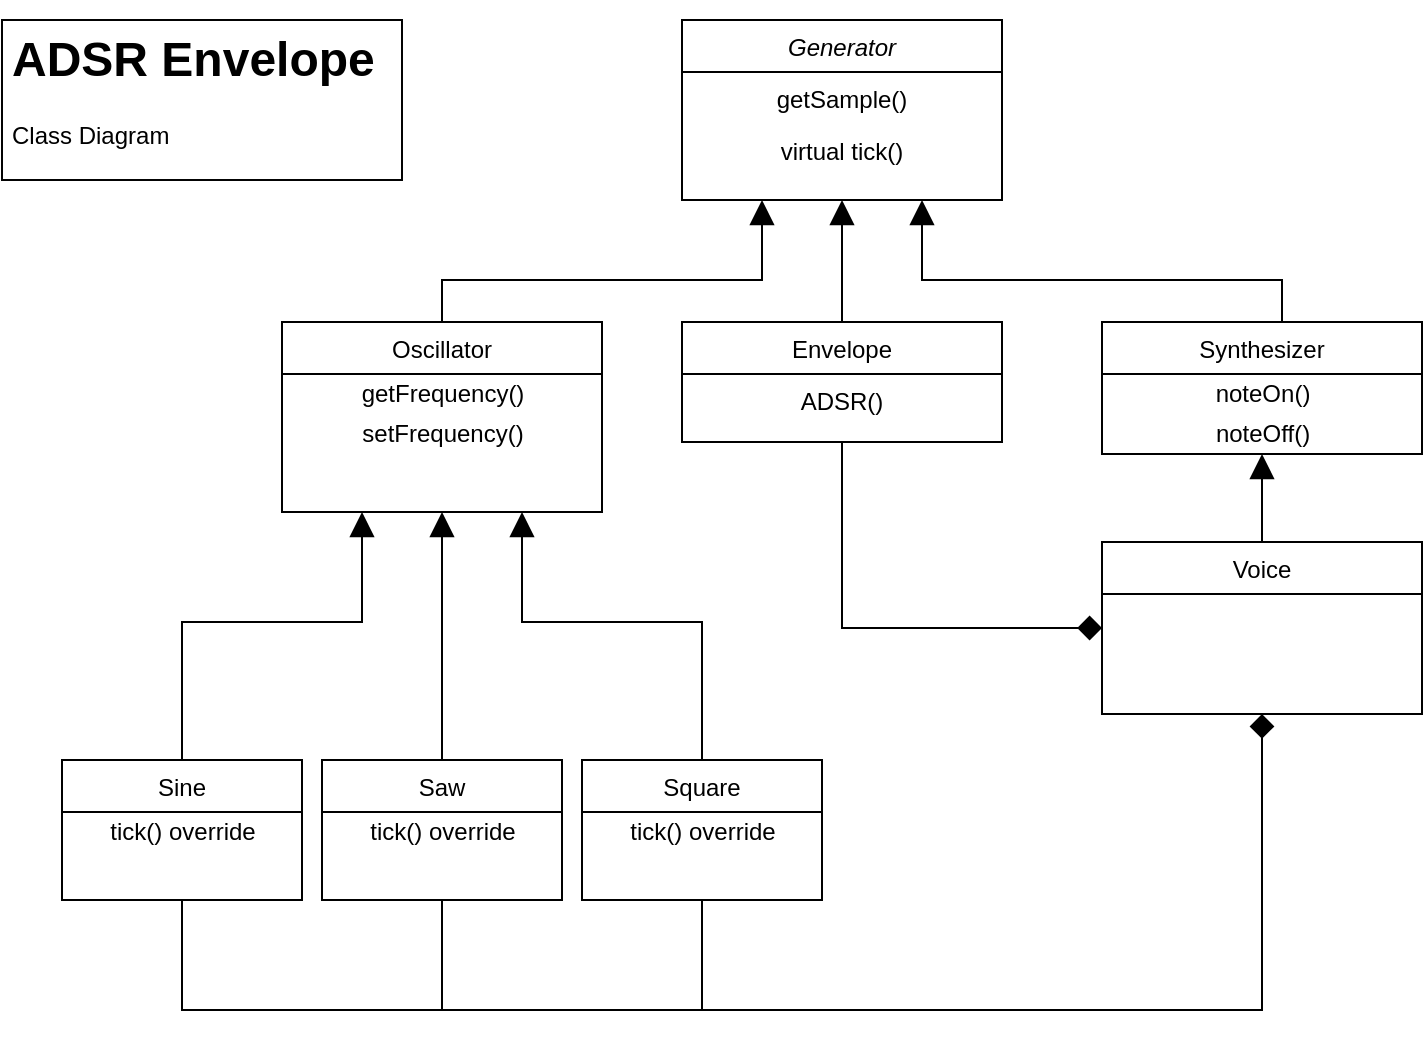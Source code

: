 <mxfile version="14.6.11" type="device"><diagram id="C5RBs43oDa-KdzZeNtuy" name="Class Diagram"><mxGraphModel dx="2249" dy="762" grid="1" gridSize="10" guides="1" tooltips="1" connect="1" arrows="1" fold="1" page="1" pageScale="1" pageWidth="827" pageHeight="1169" math="0" shadow="0"><root><mxCell id="WIyWlLk6GJQsqaUBKTNV-0"/><mxCell id="WIyWlLk6GJQsqaUBKTNV-1" parent="WIyWlLk6GJQsqaUBKTNV-0"/><mxCell id="zkfFHV4jXpPFQw0GAbJ--0" value="Generator" style="swimlane;fontStyle=2;align=center;verticalAlign=top;childLayout=stackLayout;horizontal=1;startSize=26;horizontalStack=0;resizeParent=1;resizeLast=0;collapsible=1;marginBottom=0;rounded=0;shadow=0;strokeWidth=1;" parent="WIyWlLk6GJQsqaUBKTNV-1" vertex="1"><mxGeometry x="-460" y="40" width="160" height="90" as="geometry"><mxRectangle x="230" y="140" width="160" height="26" as="alternateBounds"/></mxGeometry></mxCell><mxCell id="zkfFHV4jXpPFQw0GAbJ--1" value="getSample()" style="text;align=center;verticalAlign=top;spacingLeft=4;spacingRight=4;overflow=hidden;rotatable=0;points=[[0,0.5],[1,0.5]];portConstraint=eastwest;" parent="zkfFHV4jXpPFQw0GAbJ--0" vertex="1"><mxGeometry y="26" width="160" height="26" as="geometry"/></mxCell><mxCell id="zkfFHV4jXpPFQw0GAbJ--2" value="virtual tick()" style="text;align=center;verticalAlign=top;spacingLeft=4;spacingRight=4;overflow=hidden;rotatable=0;points=[[0,0.5],[1,0.5]];portConstraint=eastwest;rounded=0;shadow=0;html=0;" parent="zkfFHV4jXpPFQw0GAbJ--0" vertex="1"><mxGeometry y="52" width="160" height="26" as="geometry"/></mxCell><mxCell id="zkfFHV4jXpPFQw0GAbJ--6" value="Oscillator" style="swimlane;fontStyle=0;align=center;verticalAlign=top;childLayout=stackLayout;horizontal=1;startSize=26;horizontalStack=0;resizeParent=1;resizeLast=0;collapsible=1;marginBottom=0;rounded=0;shadow=0;strokeWidth=1;" parent="WIyWlLk6GJQsqaUBKTNV-1" vertex="1"><mxGeometry x="-660" y="191" width="160" height="95" as="geometry"><mxRectangle x="130" y="380" width="160" height="26" as="alternateBounds"/></mxGeometry></mxCell><mxCell id="vnhyQKtgKXLsI2Ojwnc1-0" value="getFrequency()" style="text;html=1;align=center;verticalAlign=middle;resizable=0;points=[];autosize=1;strokeColor=none;" parent="zkfFHV4jXpPFQw0GAbJ--6" vertex="1"><mxGeometry y="26" width="160" height="20" as="geometry"/></mxCell><mxCell id="vnhyQKtgKXLsI2Ojwnc1-2" value="setFrequency()" style="text;html=1;align=center;verticalAlign=middle;resizable=0;points=[];autosize=1;strokeColor=none;" parent="zkfFHV4jXpPFQw0GAbJ--6" vertex="1"><mxGeometry y="46" width="160" height="20" as="geometry"/></mxCell><mxCell id="zkfFHV4jXpPFQw0GAbJ--12" value="" style="endArrow=block;endSize=10;endFill=1;shadow=0;strokeWidth=1;rounded=0;edgeStyle=elbowEdgeStyle;elbow=vertical;entryX=0.25;entryY=1;entryDx=0;entryDy=0;" parent="WIyWlLk6GJQsqaUBKTNV-1" source="zkfFHV4jXpPFQw0GAbJ--6" target="zkfFHV4jXpPFQw0GAbJ--0" edge="1"><mxGeometry width="160" relative="1" as="geometry"><mxPoint x="-560" y="133" as="sourcePoint"/><mxPoint x="-560" y="133" as="targetPoint"/><Array as="points"><mxPoint x="-490" y="170"/></Array></mxGeometry></mxCell><mxCell id="LkwUojIPs13GtEyG_uMS-9" style="edgeStyle=orthogonalEdgeStyle;rounded=0;orthogonalLoop=1;jettySize=auto;html=1;endArrow=block;endFill=1;endSize=10;exitX=0.5;exitY=0;exitDx=0;exitDy=0;entryX=0.25;entryY=1;entryDx=0;entryDy=0;" parent="WIyWlLk6GJQsqaUBKTNV-1" source="zkfFHV4jXpPFQw0GAbJ--13" target="zkfFHV4jXpPFQw0GAbJ--6" edge="1"><mxGeometry relative="1" as="geometry"><mxPoint x="-620" y="260" as="targetPoint"/><Array as="points"><mxPoint x="-710" y="341"/><mxPoint x="-620" y="341"/></Array></mxGeometry></mxCell><mxCell id="zkfFHV4jXpPFQw0GAbJ--13" value="Sine" style="swimlane;fontStyle=0;align=center;verticalAlign=top;childLayout=stackLayout;horizontal=1;startSize=26;horizontalStack=0;resizeParent=1;resizeLast=0;collapsible=1;marginBottom=0;rounded=0;shadow=0;strokeWidth=1;" parent="WIyWlLk6GJQsqaUBKTNV-1" vertex="1"><mxGeometry x="-770" y="410" width="120" height="70" as="geometry"><mxRectangle x="-758" y="465" width="170" height="26" as="alternateBounds"/></mxGeometry></mxCell><mxCell id="LkwUojIPs13GtEyG_uMS-15" value="tick() override" style="text;html=1;align=center;verticalAlign=middle;resizable=0;points=[];autosize=1;strokeColor=none;" parent="zkfFHV4jXpPFQw0GAbJ--13" vertex="1"><mxGeometry y="26" width="120" height="20" as="geometry"/></mxCell><mxCell id="zkfFHV4jXpPFQw0GAbJ--17" value="Envelope" style="swimlane;fontStyle=0;align=center;verticalAlign=top;childLayout=stackLayout;horizontal=1;startSize=26;horizontalStack=0;resizeParent=1;resizeLast=0;collapsible=1;marginBottom=0;rounded=0;shadow=0;strokeWidth=1;" parent="WIyWlLk6GJQsqaUBKTNV-1" vertex="1"><mxGeometry x="-460" y="191" width="160" height="60" as="geometry"><mxRectangle x="550" y="140" width="160" height="26" as="alternateBounds"/></mxGeometry></mxCell><mxCell id="LkwUojIPs13GtEyG_uMS-12" value="ADSR()" style="text;align=center;verticalAlign=top;spacingLeft=4;spacingRight=4;overflow=hidden;rotatable=0;points=[[0,0.5],[1,0.5]];portConstraint=eastwest;rounded=0;shadow=0;html=0;" parent="zkfFHV4jXpPFQw0GAbJ--17" vertex="1"><mxGeometry y="26" width="160" height="26" as="geometry"/></mxCell><mxCell id="zkfFHV4jXpPFQw0GAbJ--26" value="" style="endArrow=block;shadow=0;strokeWidth=1;rounded=0;endFill=1;edgeStyle=elbowEdgeStyle;elbow=vertical;startArrow=none;startFill=0;startSize=0;entryX=0.5;entryY=1;entryDx=0;entryDy=0;exitX=0.5;exitY=0;exitDx=0;exitDy=0;endSize=10;" parent="WIyWlLk6GJQsqaUBKTNV-1" source="zkfFHV4jXpPFQw0GAbJ--17" target="zkfFHV4jXpPFQw0GAbJ--0" edge="1"><mxGeometry x="0.5" y="41" relative="1" as="geometry"><mxPoint x="-352" y="180" as="sourcePoint"/><mxPoint x="-220" y="122" as="targetPoint"/><mxPoint x="-40" y="32" as="offset"/><Array as="points"><mxPoint x="-380" y="180"/><mxPoint x="-360" y="160"/><mxPoint x="-360" y="180"/><mxPoint x="-380" y="130"/></Array></mxGeometry></mxCell><mxCell id="LkwUojIPs13GtEyG_uMS-4" style="edgeStyle=orthogonalEdgeStyle;rounded=0;orthogonalLoop=1;jettySize=auto;html=1;endArrow=block;endFill=1;endSize=10;entryX=0.5;entryY=1;entryDx=0;entryDy=0;exitX=0.5;exitY=0;exitDx=0;exitDy=0;" parent="WIyWlLk6GJQsqaUBKTNV-1" source="LkwUojIPs13GtEyG_uMS-0" target="zkfFHV4jXpPFQw0GAbJ--6" edge="1"><mxGeometry relative="1" as="geometry"><mxPoint x="-600" y="270" as="targetPoint"/><Array as="points"><mxPoint x="-580" y="331"/><mxPoint x="-580" y="331"/></Array></mxGeometry></mxCell><mxCell id="LkwUojIPs13GtEyG_uMS-34" style="edgeStyle=orthogonalEdgeStyle;rounded=0;orthogonalLoop=1;jettySize=auto;html=1;exitX=0.5;exitY=1;exitDx=0;exitDy=0;startArrow=none;startFill=0;endArrow=none;endFill=0;startSize=10;endSize=10;targetPerimeterSpacing=0;" parent="WIyWlLk6GJQsqaUBKTNV-1" source="LkwUojIPs13GtEyG_uMS-0" edge="1"><mxGeometry relative="1" as="geometry"><mxPoint x="-580" y="535" as="targetPoint"/><Array as="points"><mxPoint x="-580" y="530"/></Array></mxGeometry></mxCell><mxCell id="LkwUojIPs13GtEyG_uMS-0" value="Saw" style="swimlane;fontStyle=0;align=center;verticalAlign=top;childLayout=stackLayout;horizontal=1;startSize=26;horizontalStack=0;resizeParent=1;resizeLast=0;collapsible=1;marginBottom=0;rounded=0;shadow=0;strokeWidth=1;" parent="WIyWlLk6GJQsqaUBKTNV-1" vertex="1"><mxGeometry x="-640" y="410" width="120" height="70" as="geometry"><mxRectangle x="340" y="380" width="170" height="26" as="alternateBounds"/></mxGeometry></mxCell><mxCell id="LkwUojIPs13GtEyG_uMS-16" value="tick() override" style="text;html=1;align=center;verticalAlign=middle;resizable=0;points=[];autosize=1;strokeColor=none;" parent="LkwUojIPs13GtEyG_uMS-0" vertex="1"><mxGeometry y="26" width="120" height="20" as="geometry"/></mxCell><mxCell id="LkwUojIPs13GtEyG_uMS-10" style="edgeStyle=orthogonalEdgeStyle;rounded=0;orthogonalLoop=1;jettySize=auto;html=1;endArrow=block;endFill=1;endSize=10;exitX=0.5;exitY=0;exitDx=0;exitDy=0;entryX=0.75;entryY=1;entryDx=0;entryDy=0;" parent="WIyWlLk6GJQsqaUBKTNV-1" source="LkwUojIPs13GtEyG_uMS-5" target="zkfFHV4jXpPFQw0GAbJ--6" edge="1"><mxGeometry relative="1" as="geometry"><mxPoint x="-580" y="305" as="targetPoint"/><Array as="points"><mxPoint x="-450" y="341"/><mxPoint x="-540" y="341"/></Array></mxGeometry></mxCell><mxCell id="LkwUojIPs13GtEyG_uMS-35" style="edgeStyle=orthogonalEdgeStyle;rounded=0;orthogonalLoop=1;jettySize=auto;html=1;exitX=0.5;exitY=1;exitDx=0;exitDy=0;startArrow=none;startFill=0;endArrow=none;endFill=0;startSize=10;endSize=10;targetPerimeterSpacing=0;" parent="WIyWlLk6GJQsqaUBKTNV-1" source="LkwUojIPs13GtEyG_uMS-5" edge="1"><mxGeometry relative="1" as="geometry"><mxPoint x="-450" y="535" as="targetPoint"/><Array as="points"><mxPoint x="-450" y="510"/><mxPoint x="-450" y="510"/></Array></mxGeometry></mxCell><mxCell id="LkwUojIPs13GtEyG_uMS-5" value="Square" style="swimlane;fontStyle=0;align=center;verticalAlign=top;childLayout=stackLayout;horizontal=1;startSize=26;horizontalStack=0;resizeParent=1;resizeLast=0;collapsible=1;marginBottom=0;rounded=0;shadow=0;strokeWidth=1;" parent="WIyWlLk6GJQsqaUBKTNV-1" vertex="1"><mxGeometry x="-510" y="410" width="120" height="70" as="geometry"><mxRectangle x="340" y="380" width="170" height="26" as="alternateBounds"/></mxGeometry></mxCell><mxCell id="LkwUojIPs13GtEyG_uMS-18" value="tick() override" style="text;html=1;align=center;verticalAlign=middle;resizable=0;points=[];autosize=1;strokeColor=none;" parent="LkwUojIPs13GtEyG_uMS-5" vertex="1"><mxGeometry y="26" width="120" height="20" as="geometry"/></mxCell><mxCell id="LkwUojIPs13GtEyG_uMS-24" style="edgeStyle=orthogonalEdgeStyle;rounded=0;orthogonalLoop=1;jettySize=auto;html=1;endArrow=none;endFill=0;endSize=10;startArrow=diamond;startFill=1;targetPerimeterSpacing=0;startSize=10;exitX=0.5;exitY=1;exitDx=0;exitDy=0;entryX=0.5;entryY=1;entryDx=0;entryDy=0;" parent="WIyWlLk6GJQsqaUBKTNV-1" source="LkwUojIPs13GtEyG_uMS-29" target="zkfFHV4jXpPFQw0GAbJ--13" edge="1"><mxGeometry relative="1" as="geometry"><mxPoint x="-160" y="650" as="targetPoint"/><mxPoint x="-190" y="390" as="sourcePoint"/><Array as="points"><mxPoint x="-170" y="535"/><mxPoint x="-710" y="535"/></Array></mxGeometry></mxCell><mxCell id="LkwUojIPs13GtEyG_uMS-26" style="edgeStyle=orthogonalEdgeStyle;rounded=0;orthogonalLoop=1;jettySize=auto;html=1;entryX=0.5;entryY=1;entryDx=0;entryDy=0;startArrow=diamond;startFill=1;endArrow=none;endFill=0;startSize=10;endSize=10;targetPerimeterSpacing=0;exitX=0;exitY=0.5;exitDx=0;exitDy=0;" parent="WIyWlLk6GJQsqaUBKTNV-1" source="LkwUojIPs13GtEyG_uMS-29" target="zkfFHV4jXpPFQw0GAbJ--17" edge="1"><mxGeometry relative="1" as="geometry"><mxPoint x="-241" y="335" as="sourcePoint"/><Array as="points"><mxPoint x="-380" y="344"/></Array></mxGeometry></mxCell><mxCell id="LkwUojIPs13GtEyG_uMS-19" value="Synthesizer" style="swimlane;fontStyle=0;align=center;verticalAlign=top;childLayout=stackLayout;horizontal=1;startSize=26;horizontalStack=0;resizeParent=1;resizeLast=0;collapsible=1;marginBottom=0;rounded=0;shadow=0;strokeWidth=1;" parent="WIyWlLk6GJQsqaUBKTNV-1" vertex="1"><mxGeometry x="-250" y="191" width="160" height="66" as="geometry"><mxRectangle x="550" y="140" width="160" height="26" as="alternateBounds"/></mxGeometry></mxCell><mxCell id="LkwUojIPs13GtEyG_uMS-27" value="noteOn()" style="text;html=1;align=center;verticalAlign=middle;resizable=0;points=[];autosize=1;strokeColor=none;" parent="LkwUojIPs13GtEyG_uMS-19" vertex="1"><mxGeometry y="26" width="160" height="20" as="geometry"/></mxCell><mxCell id="LkwUojIPs13GtEyG_uMS-28" value="noteOff()" style="text;html=1;align=center;verticalAlign=middle;resizable=0;points=[];autosize=1;strokeColor=none;" parent="LkwUojIPs13GtEyG_uMS-19" vertex="1"><mxGeometry y="46" width="160" height="20" as="geometry"/></mxCell><mxCell id="LkwUojIPs13GtEyG_uMS-29" value="Voice" style="swimlane;fontStyle=0;align=center;verticalAlign=top;childLayout=stackLayout;horizontal=1;startSize=26;horizontalStack=0;resizeParent=1;resizeLast=0;collapsible=1;marginBottom=0;rounded=0;shadow=0;strokeWidth=1;" parent="WIyWlLk6GJQsqaUBKTNV-1" vertex="1"><mxGeometry x="-250" y="301" width="160" height="86" as="geometry"><mxRectangle x="550" y="140" width="160" height="26" as="alternateBounds"/></mxGeometry></mxCell><mxCell id="LkwUojIPs13GtEyG_uMS-21" style="edgeStyle=orthogonalEdgeStyle;rounded=0;orthogonalLoop=1;jettySize=auto;html=1;endArrow=block;endFill=1;endSize=10;entryX=0.75;entryY=1;entryDx=0;entryDy=0;startArrow=none;startFill=0;startSize=10;exitX=0.5;exitY=0;exitDx=0;exitDy=0;" parent="WIyWlLk6GJQsqaUBKTNV-1" source="LkwUojIPs13GtEyG_uMS-19" target="zkfFHV4jXpPFQw0GAbJ--0" edge="1"><mxGeometry relative="1" as="geometry"><mxPoint x="-380" y="170" as="targetPoint"/><Array as="points"><mxPoint x="-160" y="170"/><mxPoint x="-340" y="170"/></Array><mxPoint x="-172" y="155" as="sourcePoint"/></mxGeometry></mxCell><mxCell id="LkwUojIPs13GtEyG_uMS-33" style="edgeStyle=orthogonalEdgeStyle;rounded=0;orthogonalLoop=1;jettySize=auto;html=1;startArrow=none;startFill=0;endArrow=block;endFill=1;startSize=10;endSize=10;targetPerimeterSpacing=0;exitX=0.5;exitY=0;exitDx=0;exitDy=0;entryX=0.5;entryY=1;entryDx=0;entryDy=0;" parent="WIyWlLk6GJQsqaUBKTNV-1" source="LkwUojIPs13GtEyG_uMS-29" target="LkwUojIPs13GtEyG_uMS-19" edge="1"><mxGeometry relative="1" as="geometry"><Array as="points"/><mxPoint x="-160" y="270" as="targetPoint"/></mxGeometry></mxCell><mxCell id="vnhyQKtgKXLsI2Ojwnc1-10" value="&lt;h1&gt;ADSR Envelope&lt;/h1&gt;&lt;div&gt;Class Diagram&lt;/div&gt;" style="text;html=1;spacing=5;spacingTop=-20;whiteSpace=wrap;overflow=hidden;rounded=0;sketch=0;strokeColor=#030303;" parent="WIyWlLk6GJQsqaUBKTNV-1" vertex="1"><mxGeometry x="-800" y="40" width="200" height="80" as="geometry"/></mxCell></root></mxGraphModel></diagram></mxfile>